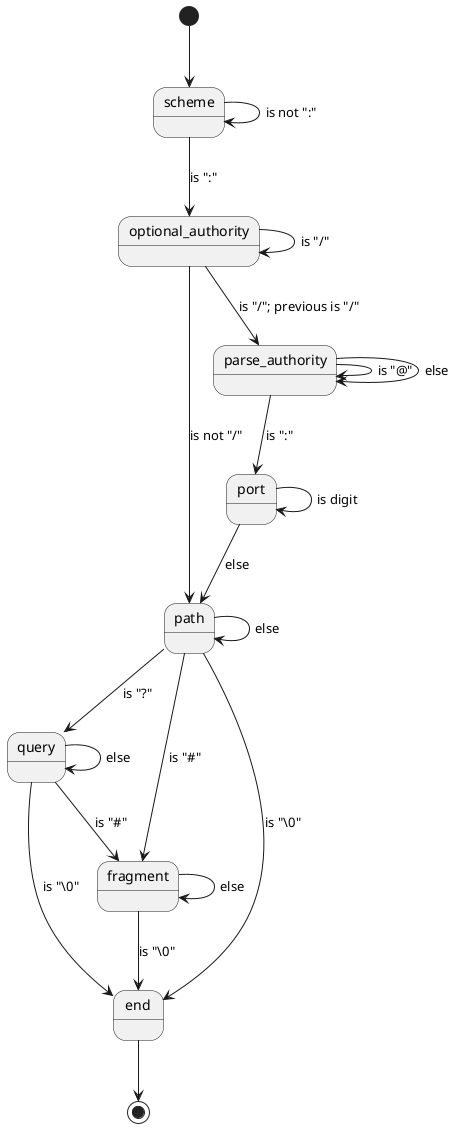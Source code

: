 @startuml UrLStateMachine

[*] --> scheme
scheme --> scheme : is not ":"
scheme --> optional_authority : is ":"
optional_authority --> optional_authority : is "/"
optional_authority --> path : is not "/"
optional_authority --> parse_authority : is "/"; previous is "/"
parse_authority --> parse_authority : is "@"
parse_authority --> parse_authority : else
parse_authority --> port : is ":"
port --> port : is digit
port --> path : else


path --> path : else
path -->query : is "?"
path -->fragment : is "#"
path --> end : is "\0"
query -->query : else 
query -->end : is "\0"
query -->fragment : is "#"
fragment -->fragment : else
fragment -->end : is "\0"
end --> [*]

@enduml